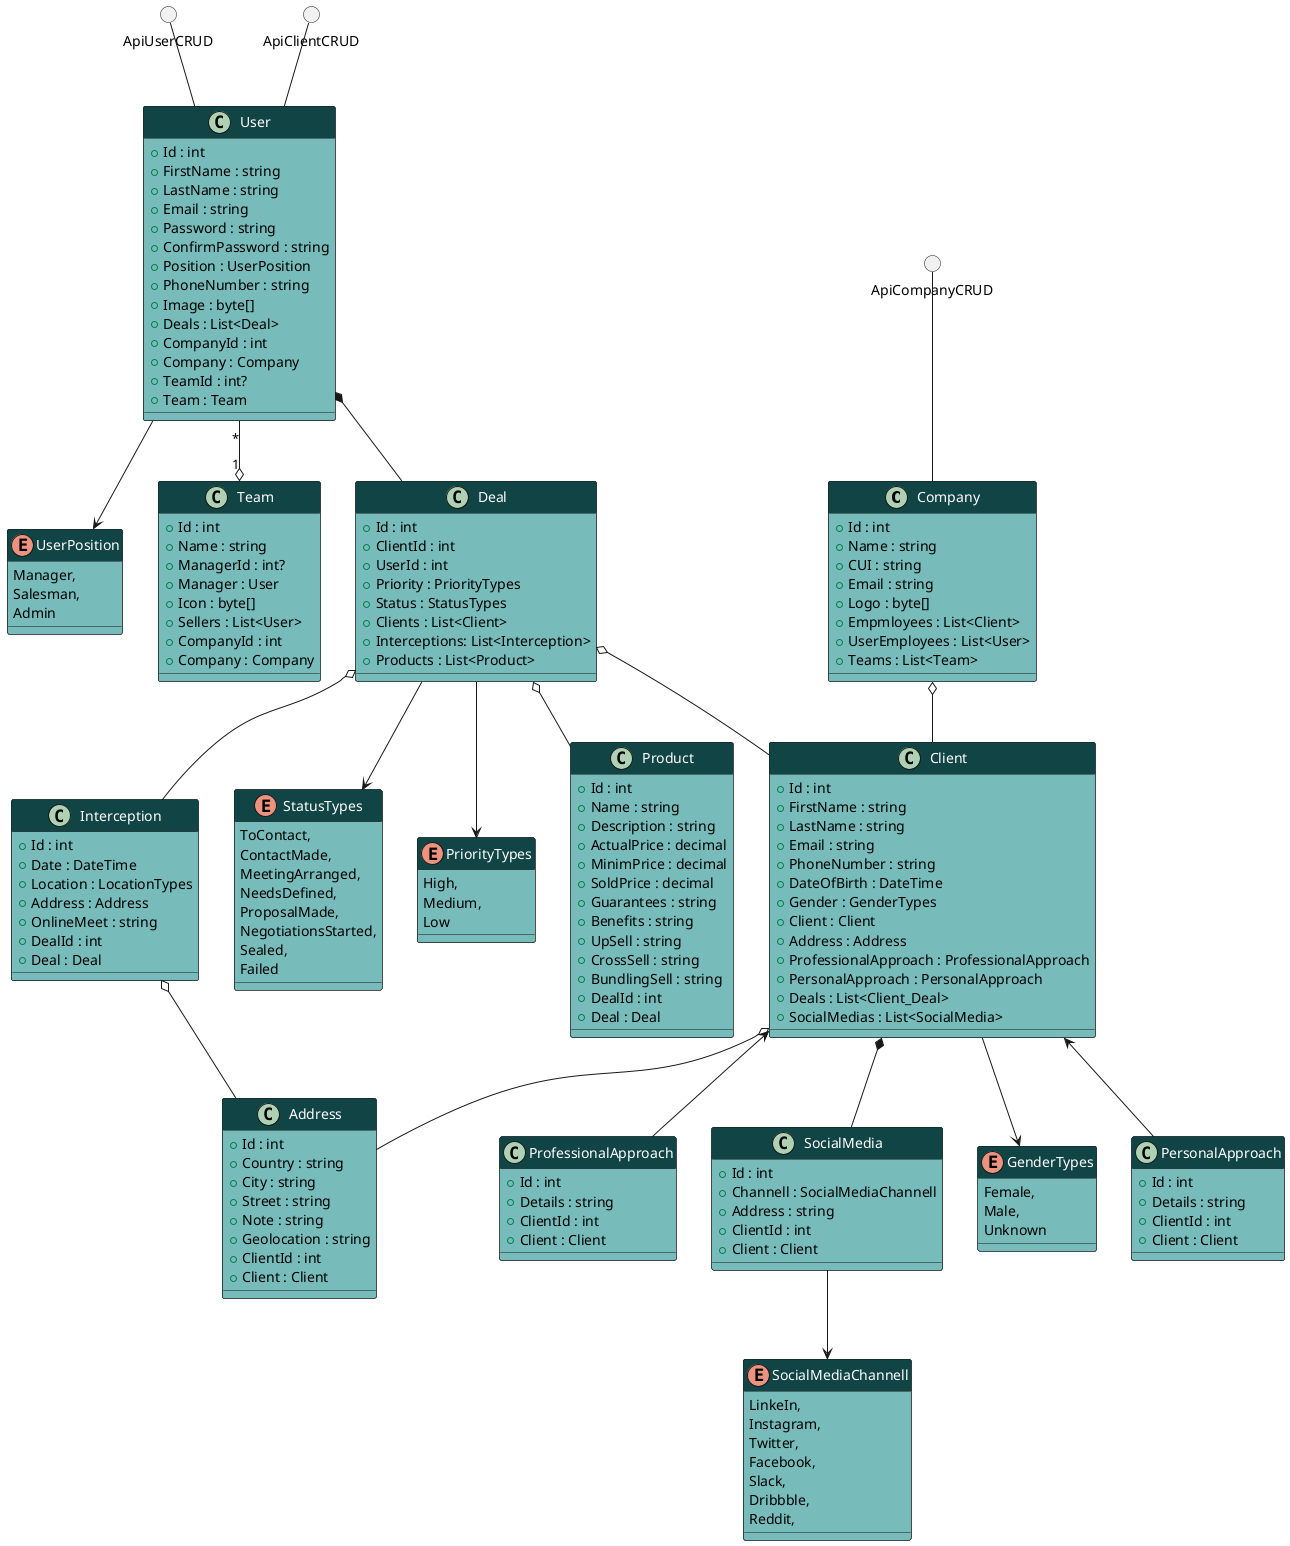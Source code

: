 @startuml El Grande Proyect
skinparam classFontColor automatic
skinparam classBackgroundColor #7bb
skinparam enumBackgroundColor #9d9
skinparam noteBackgroundColor #9d9
skinparam classHeaderBackgroundColor #144
skinparam abstractclassHeaderBackgroundColor #FB4499

class Company{
+ Id : int
+ Name : string
+ CUI : string
+ Email : string
+ Logo : byte[]
+ Empmloyees : List<Client>
+ UserEmployees : List<User>
+ Teams : List<Team>
}

class Team {
+ Id : int
+ Name : string
+ ManagerId : int?
+ Manager : User
+ Icon : byte[]
+ Sellers : List<User>
+ CompanyId : int
+ Company : Company
}

class User {
+ Id : int
+ FirstName : string
+ LastName : string
+ Email : string
+ Password : string
+ ConfirmPassword : string
+ Position : UserPosition
+ PhoneNumber : string
+ Image : byte[]
+ Deals : List<Deal>
+ CompanyId : int
+ Company : Company
+ TeamId : int?
+ Team : Team

}

enum UserPosition{
Manager,
Salesman,
Admin
}


class Address{
+ Id : int
+ Country : string
+ City : string
+ Street : string
+ Note : string
+ Geolocation : string
+ ClientId : int
+ Client : Client
}

class Client{
+ Id : int
+ FirstName : string
+ LastName : string
+ Email : string
+ PhoneNumber : string
+ DateOfBirth : DateTime
+ Gender : GenderTypes
+ Client : Client
+ Address : Address
+ ProfessionalApproach : ProfessionalApproach
+ PersonalApproach : PersonalApproach
+ Deals : List<Client_Deal>
+ SocialMedias : List<SocialMedia>
}

class Deal{
+ Id : int
+ ClientId : int
+ UserId : int
+ Priority : PriorityTypes
+ Status : StatusTypes
+ Clients : List<Client>
+ Interceptions: List<Interception>
+ Products : List<Product>
}

class Interception{
+ Id : int
+ Date : DateTime
+ Location : LocationTypes
+ Address : Address
+ OnlineMeet : string
+ DealId : int
+ Deal : Deal
}

enum StatusTypes{
ToContact,
ContactMade,
MeetingArranged,
NeedsDefined,
ProposalMade,
NegotiationsStarted,
Sealed,
Failed
}

enum PriorityTypes{
High,
Medium,
Low
}

class PersonalApproach{
+ Id : int
+ Details : string
+ ClientId : int
+ Client : Client
}

class Product{
+ Id : int
+ Name : string
+ Description : string
+ ActualPrice : decimal
+ MinimPrice : decimal
+ SoldPrice : decimal 
+ Guarantees : string
+ Benefits : string
+ UpSell : string
+ CrossSell : string
+ BundlingSell : string
+ DealId : int
+ Deal : Deal
}

class ProfessionalApproach{
+ Id : int
+ Details : string
+ ClientId : int
+ Client : Client
}

class SocialMedia{
+ Id : int
+ Channell : SocialMediaChannell
+ Address : string
+ ClientId : int
+ Client : Client
}

enum SocialMediaChannell{
LinkeIn,
Instagram,
Twitter,
Facebook,
Slack,
Dribbble,
Reddit,
}

enum GenderTypes{
Female,
Male,
Unknown
}
circle ApiCompanyCRUD
circle ApiUserCRUD
circle ApiClientCRUD

ApiClientCRUD -- User
ApiUserCRUD -- User
Deal o-- Interception
ApiCompanyCRUD -- Company
User --> UserPosition
SocialMedia --> SocialMediaChannell 
Client --> GenderTypes
Deal --> PriorityTypes 
Deal --> StatusTypes
User *-- Deal
Deal o-- Client
Deal o-- Product
Client *-- SocialMedia
Client o-- Address
Interception o-- Address
Company o-- Client
User "*" --o "1" Team
Client <-- PersonalApproach
Client <-- ProfessionalApproach

@enduml